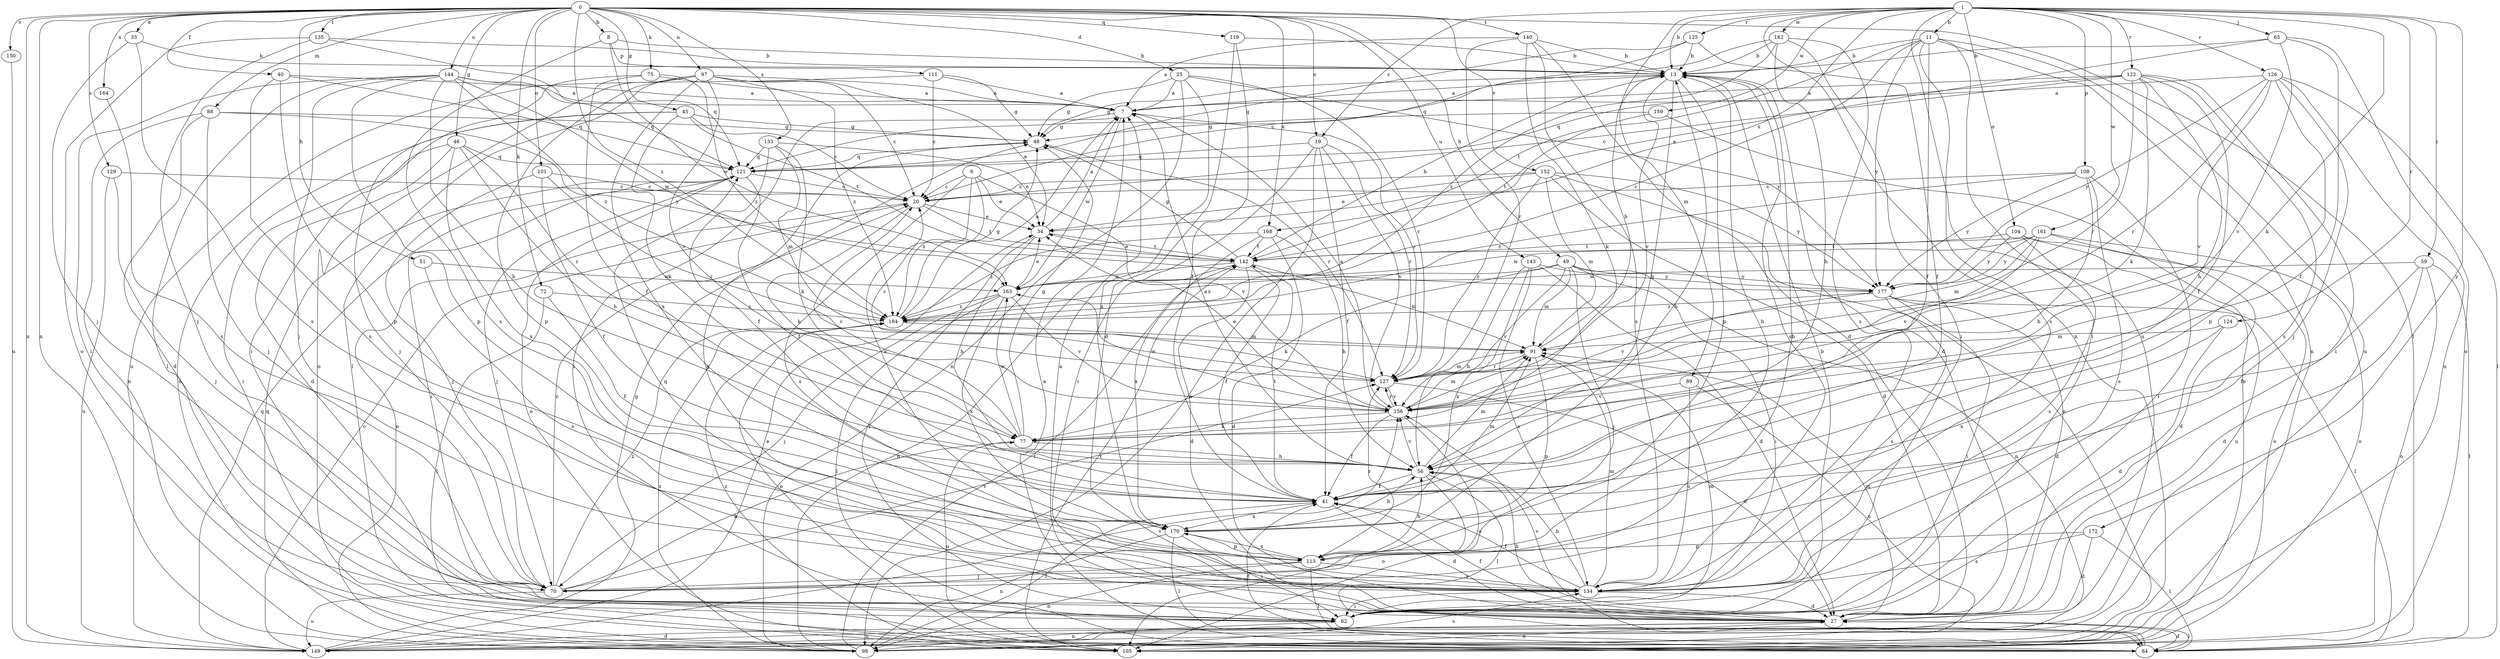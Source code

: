 strict digraph  {
0;
1;
6;
7;
8;
11;
13;
19;
20;
25;
27;
33;
34;
40;
41;
45;
46;
48;
49;
51;
56;
59;
62;
65;
70;
72;
75;
77;
84;
88;
89;
91;
97;
98;
101;
104;
105;
108;
111;
113;
119;
121;
122;
124;
125;
126;
127;
129;
133;
134;
135;
140;
142;
143;
144;
149;
150;
152;
156;
159;
161;
162;
163;
164;
168;
170;
172;
177;
184;
0 -> 8  [label=b];
0 -> 19  [label=c];
0 -> 25  [label=d];
0 -> 33  [label=e];
0 -> 40  [label=f];
0 -> 45  [label=g];
0 -> 46  [label=g];
0 -> 49  [label=h];
0 -> 51  [label=h];
0 -> 72  [label=k];
0 -> 75  [label=k];
0 -> 84  [label=l];
0 -> 88  [label=m];
0 -> 97  [label=n];
0 -> 98  [label=n];
0 -> 101  [label=o];
0 -> 119  [label=q];
0 -> 129  [label=s];
0 -> 133  [label=s];
0 -> 135  [label=t];
0 -> 140  [label=t];
0 -> 143  [label=u];
0 -> 144  [label=u];
0 -> 149  [label=u];
0 -> 150  [label=v];
0 -> 152  [label=v];
0 -> 164  [label=x];
0 -> 168  [label=x];
0 -> 184  [label=z];
1 -> 11  [label=b];
1 -> 13  [label=b];
1 -> 19  [label=c];
1 -> 59  [label=i];
1 -> 65  [label=j];
1 -> 77  [label=k];
1 -> 89  [label=m];
1 -> 98  [label=n];
1 -> 104  [label=o];
1 -> 108  [label=p];
1 -> 122  [label=r];
1 -> 124  [label=r];
1 -> 125  [label=r];
1 -> 126  [label=r];
1 -> 149  [label=u];
1 -> 159  [label=w];
1 -> 161  [label=w];
1 -> 162  [label=w];
1 -> 168  [label=x];
1 -> 172  [label=y];
6 -> 20  [label=c];
6 -> 34  [label=e];
6 -> 134  [label=s];
6 -> 156  [label=v];
6 -> 170  [label=x];
6 -> 184  [label=z];
7 -> 48  [label=g];
7 -> 62  [label=i];
7 -> 127  [label=r];
7 -> 163  [label=w];
8 -> 13  [label=b];
8 -> 111  [label=p];
8 -> 134  [label=s];
8 -> 163  [label=w];
11 -> 13  [label=b];
11 -> 41  [label=f];
11 -> 62  [label=i];
11 -> 98  [label=n];
11 -> 134  [label=s];
11 -> 142  [label=t];
11 -> 149  [label=u];
11 -> 177  [label=y];
11 -> 184  [label=z];
13 -> 7  [label=a];
13 -> 27  [label=d];
13 -> 48  [label=g];
13 -> 56  [label=h];
13 -> 113  [label=p];
13 -> 134  [label=s];
13 -> 156  [label=v];
19 -> 41  [label=f];
19 -> 62  [label=i];
19 -> 98  [label=n];
19 -> 121  [label=q];
19 -> 127  [label=r];
19 -> 156  [label=v];
20 -> 34  [label=e];
20 -> 77  [label=k];
20 -> 98  [label=n];
20 -> 142  [label=t];
25 -> 7  [label=a];
25 -> 48  [label=g];
25 -> 98  [label=n];
25 -> 127  [label=r];
25 -> 170  [label=x];
25 -> 177  [label=y];
27 -> 7  [label=a];
27 -> 41  [label=f];
27 -> 56  [label=h];
27 -> 84  [label=l];
27 -> 91  [label=m];
27 -> 105  [label=o];
27 -> 149  [label=u];
33 -> 13  [label=b];
33 -> 70  [label=j];
33 -> 134  [label=s];
34 -> 7  [label=a];
34 -> 56  [label=h];
34 -> 62  [label=i];
34 -> 142  [label=t];
40 -> 7  [label=a];
40 -> 113  [label=p];
40 -> 121  [label=q];
40 -> 134  [label=s];
41 -> 27  [label=d];
41 -> 91  [label=m];
41 -> 142  [label=t];
41 -> 170  [label=x];
45 -> 20  [label=c];
45 -> 48  [label=g];
45 -> 70  [label=j];
45 -> 77  [label=k];
45 -> 105  [label=o];
45 -> 142  [label=t];
46 -> 27  [label=d];
46 -> 56  [label=h];
46 -> 62  [label=i];
46 -> 121  [label=q];
46 -> 127  [label=r];
46 -> 170  [label=x];
48 -> 121  [label=q];
48 -> 127  [label=r];
49 -> 62  [label=i];
49 -> 70  [label=j];
49 -> 77  [label=k];
49 -> 91  [label=m];
49 -> 98  [label=n];
49 -> 156  [label=v];
49 -> 177  [label=y];
49 -> 184  [label=z];
51 -> 134  [label=s];
51 -> 163  [label=w];
56 -> 7  [label=a];
56 -> 41  [label=f];
56 -> 84  [label=l];
56 -> 91  [label=m];
56 -> 105  [label=o];
56 -> 156  [label=v];
59 -> 27  [label=d];
59 -> 41  [label=f];
59 -> 84  [label=l];
59 -> 105  [label=o];
59 -> 163  [label=w];
62 -> 13  [label=b];
62 -> 91  [label=m];
62 -> 98  [label=n];
65 -> 13  [label=b];
65 -> 34  [label=e];
65 -> 41  [label=f];
65 -> 105  [label=o];
65 -> 156  [label=v];
70 -> 13  [label=b];
70 -> 20  [label=c];
70 -> 77  [label=k];
70 -> 127  [label=r];
70 -> 149  [label=u];
70 -> 184  [label=z];
72 -> 41  [label=f];
72 -> 84  [label=l];
72 -> 184  [label=z];
75 -> 7  [label=a];
75 -> 41  [label=f];
75 -> 62  [label=i];
75 -> 184  [label=z];
77 -> 20  [label=c];
77 -> 48  [label=g];
77 -> 56  [label=h];
77 -> 105  [label=o];
77 -> 163  [label=w];
84 -> 7  [label=a];
84 -> 27  [label=d];
84 -> 41  [label=f];
84 -> 156  [label=v];
88 -> 27  [label=d];
88 -> 48  [label=g];
88 -> 70  [label=j];
88 -> 98  [label=n];
88 -> 177  [label=y];
89 -> 134  [label=s];
89 -> 149  [label=u];
89 -> 156  [label=v];
91 -> 13  [label=b];
91 -> 113  [label=p];
91 -> 127  [label=r];
97 -> 7  [label=a];
97 -> 20  [label=c];
97 -> 34  [label=e];
97 -> 84  [label=l];
97 -> 105  [label=o];
97 -> 113  [label=p];
97 -> 156  [label=v];
97 -> 170  [label=x];
97 -> 184  [label=z];
98 -> 41  [label=f];
98 -> 121  [label=q];
98 -> 134  [label=s];
98 -> 142  [label=t];
98 -> 184  [label=z];
101 -> 20  [label=c];
101 -> 41  [label=f];
101 -> 70  [label=j];
101 -> 127  [label=r];
104 -> 105  [label=o];
104 -> 134  [label=s];
104 -> 142  [label=t];
104 -> 149  [label=u];
104 -> 177  [label=y];
105 -> 142  [label=t];
105 -> 184  [label=z];
108 -> 20  [label=c];
108 -> 56  [label=h];
108 -> 62  [label=i];
108 -> 134  [label=s];
108 -> 177  [label=y];
108 -> 184  [label=z];
111 -> 7  [label=a];
111 -> 20  [label=c];
111 -> 48  [label=g];
111 -> 149  [label=u];
113 -> 13  [label=b];
113 -> 56  [label=h];
113 -> 70  [label=j];
113 -> 84  [label=l];
113 -> 98  [label=n];
113 -> 127  [label=r];
113 -> 134  [label=s];
113 -> 170  [label=x];
119 -> 13  [label=b];
119 -> 27  [label=d];
119 -> 41  [label=f];
121 -> 20  [label=c];
121 -> 41  [label=f];
121 -> 62  [label=i];
121 -> 70  [label=j];
121 -> 105  [label=o];
122 -> 7  [label=a];
122 -> 20  [label=c];
122 -> 41  [label=f];
122 -> 56  [label=h];
122 -> 62  [label=i];
122 -> 77  [label=k];
122 -> 121  [label=q];
122 -> 127  [label=r];
122 -> 134  [label=s];
124 -> 27  [label=d];
124 -> 91  [label=m];
124 -> 170  [label=x];
125 -> 13  [label=b];
125 -> 20  [label=c];
125 -> 41  [label=f];
125 -> 121  [label=q];
126 -> 7  [label=a];
126 -> 70  [label=j];
126 -> 84  [label=l];
126 -> 98  [label=n];
126 -> 113  [label=p];
126 -> 127  [label=r];
126 -> 156  [label=v];
126 -> 177  [label=y];
127 -> 20  [label=c];
127 -> 27  [label=d];
127 -> 91  [label=m];
127 -> 156  [label=v];
129 -> 20  [label=c];
129 -> 70  [label=j];
129 -> 149  [label=u];
133 -> 34  [label=e];
133 -> 41  [label=f];
133 -> 77  [label=k];
133 -> 91  [label=m];
133 -> 121  [label=q];
134 -> 27  [label=d];
134 -> 41  [label=f];
134 -> 48  [label=g];
134 -> 56  [label=h];
134 -> 62  [label=i];
134 -> 91  [label=m];
134 -> 121  [label=q];
135 -> 13  [label=b];
135 -> 70  [label=j];
135 -> 105  [label=o];
135 -> 121  [label=q];
140 -> 7  [label=a];
140 -> 13  [label=b];
140 -> 27  [label=d];
140 -> 77  [label=k];
140 -> 127  [label=r];
140 -> 134  [label=s];
142 -> 13  [label=b];
142 -> 27  [label=d];
142 -> 34  [label=e];
142 -> 41  [label=f];
142 -> 48  [label=g];
142 -> 91  [label=m];
142 -> 98  [label=n];
142 -> 163  [label=w];
143 -> 27  [label=d];
143 -> 56  [label=h];
143 -> 134  [label=s];
143 -> 170  [label=x];
143 -> 177  [label=y];
144 -> 7  [label=a];
144 -> 56  [label=h];
144 -> 62  [label=i];
144 -> 70  [label=j];
144 -> 84  [label=l];
144 -> 113  [label=p];
144 -> 121  [label=q];
144 -> 163  [label=w];
144 -> 184  [label=z];
149 -> 20  [label=c];
149 -> 27  [label=d];
149 -> 34  [label=e];
149 -> 48  [label=g];
149 -> 121  [label=q];
149 -> 156  [label=v];
150 -> 149  [label=u];
152 -> 20  [label=c];
152 -> 27  [label=d];
152 -> 34  [label=e];
152 -> 91  [label=m];
152 -> 98  [label=n];
152 -> 127  [label=r];
152 -> 177  [label=y];
156 -> 7  [label=a];
156 -> 34  [label=e];
156 -> 41  [label=f];
156 -> 77  [label=k];
156 -> 91  [label=m];
156 -> 105  [label=o];
156 -> 127  [label=r];
156 -> 163  [label=w];
159 -> 48  [label=g];
159 -> 105  [label=o];
159 -> 142  [label=t];
161 -> 27  [label=d];
161 -> 91  [label=m];
161 -> 105  [label=o];
161 -> 142  [label=t];
161 -> 156  [label=v];
161 -> 163  [label=w];
161 -> 177  [label=y];
162 -> 13  [label=b];
162 -> 56  [label=h];
162 -> 62  [label=i];
162 -> 121  [label=q];
162 -> 134  [label=s];
162 -> 184  [label=z];
163 -> 34  [label=e];
163 -> 70  [label=j];
163 -> 84  [label=l];
163 -> 156  [label=v];
163 -> 170  [label=x];
163 -> 184  [label=z];
164 -> 134  [label=s];
168 -> 27  [label=d];
168 -> 56  [label=h];
168 -> 142  [label=t];
168 -> 170  [label=x];
168 -> 184  [label=z];
170 -> 13  [label=b];
170 -> 56  [label=h];
170 -> 62  [label=i];
170 -> 84  [label=l];
170 -> 98  [label=n];
170 -> 113  [label=p];
172 -> 27  [label=d];
172 -> 84  [label=l];
172 -> 113  [label=p];
172 -> 134  [label=s];
177 -> 27  [label=d];
177 -> 62  [label=i];
177 -> 84  [label=l];
177 -> 134  [label=s];
177 -> 156  [label=v];
177 -> 184  [label=z];
184 -> 7  [label=a];
184 -> 48  [label=g];
184 -> 91  [label=m];
184 -> 105  [label=o];
}
